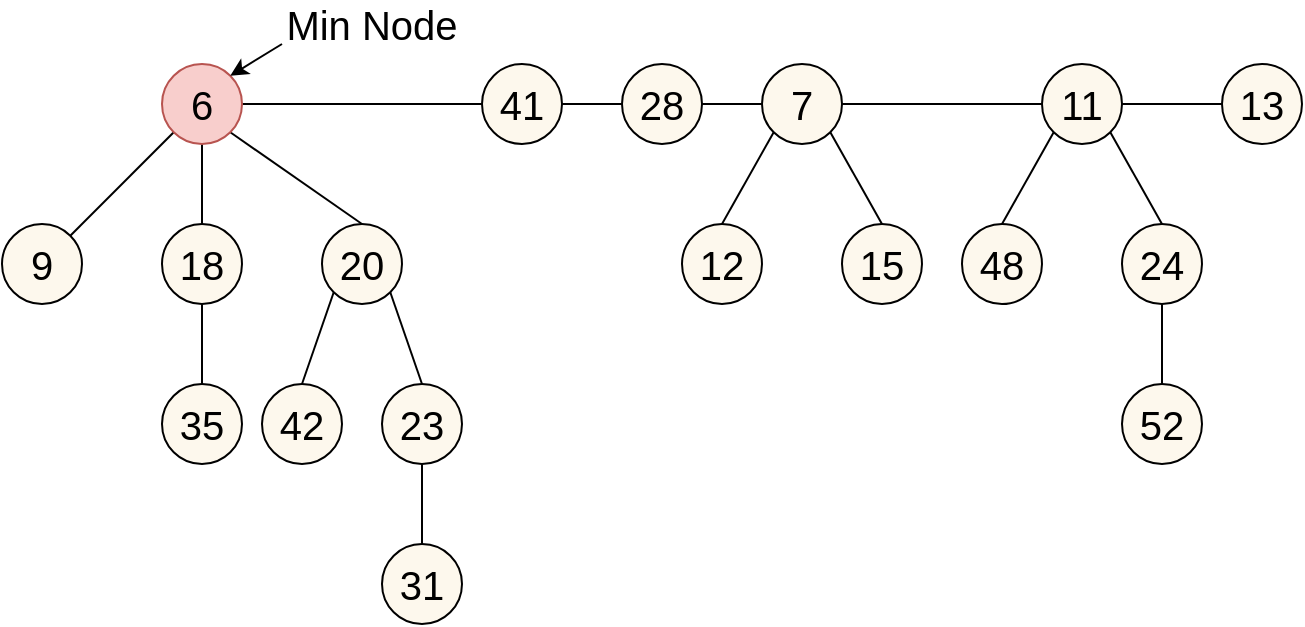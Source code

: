 <mxfile version="13.1.14" type="device"><diagram id="Bn5bFr40HY5l-_l_uHLW" name="第 1 页"><mxGraphModel dx="1038" dy="540" grid="1" gridSize="10" guides="1" tooltips="1" connect="1" arrows="1" fold="1" page="1" pageScale="1" pageWidth="827" pageHeight="1169" math="0" shadow="0"><root><mxCell id="0"/><mxCell id="1" parent="0"/><mxCell id="mephi8BlvPMv_R42au-Z-41" style="rounded=0;orthogonalLoop=1;jettySize=auto;html=1;exitX=0;exitY=1;exitDx=0;exitDy=0;entryX=1;entryY=0;entryDx=0;entryDy=0;fontSize=20;strokeColor=#000000;endArrow=none;endFill=0;" edge="1" parent="1" source="mephi8BlvPMv_R42au-Z-1" target="mephi8BlvPMv_R42au-Z-24"><mxGeometry relative="1" as="geometry"/></mxCell><mxCell id="mephi8BlvPMv_R42au-Z-45" style="edgeStyle=none;rounded=0;orthogonalLoop=1;jettySize=auto;html=1;exitX=0.5;exitY=1;exitDx=0;exitDy=0;entryX=0.5;entryY=0;entryDx=0;entryDy=0;endArrow=none;endFill=0;strokeColor=#000000;fontSize=20;" edge="1" parent="1" source="mephi8BlvPMv_R42au-Z-1" target="mephi8BlvPMv_R42au-Z-25"><mxGeometry relative="1" as="geometry"/></mxCell><mxCell id="mephi8BlvPMv_R42au-Z-46" style="edgeStyle=none;rounded=0;orthogonalLoop=1;jettySize=auto;html=1;exitX=1;exitY=1;exitDx=0;exitDy=0;entryX=0.5;entryY=0;entryDx=0;entryDy=0;endArrow=none;endFill=0;strokeColor=#000000;fontSize=20;" edge="1" parent="1" source="mephi8BlvPMv_R42au-Z-1" target="mephi8BlvPMv_R42au-Z-26"><mxGeometry relative="1" as="geometry"/></mxCell><mxCell id="mephi8BlvPMv_R42au-Z-51" style="edgeStyle=none;rounded=0;orthogonalLoop=1;jettySize=auto;html=1;exitX=1;exitY=0.5;exitDx=0;exitDy=0;entryX=0;entryY=0.5;entryDx=0;entryDy=0;endArrow=none;endFill=0;strokeColor=#000000;fontSize=20;" edge="1" parent="1" source="mephi8BlvPMv_R42au-Z-1" target="mephi8BlvPMv_R42au-Z-23"><mxGeometry relative="1" as="geometry"/></mxCell><mxCell id="mephi8BlvPMv_R42au-Z-1" value="&lt;font style=&quot;font-size: 20px&quot;&gt;6&lt;br&gt;&lt;/font&gt;" style="ellipse;whiteSpace=wrap;html=1;aspect=fixed;fillColor=#f8cecc;strokeColor=#b85450;" vertex="1" parent="1"><mxGeometry x="80" y="120" width="40" height="40" as="geometry"/></mxCell><mxCell id="mephi8BlvPMv_R42au-Z-52" style="edgeStyle=none;rounded=0;orthogonalLoop=1;jettySize=auto;html=1;exitX=1;exitY=0.5;exitDx=0;exitDy=0;entryX=0;entryY=0.5;entryDx=0;entryDy=0;endArrow=none;endFill=0;strokeColor=#000000;fontSize=20;" edge="1" parent="1" source="mephi8BlvPMv_R42au-Z-23" target="mephi8BlvPMv_R42au-Z-31"><mxGeometry relative="1" as="geometry"/></mxCell><mxCell id="mephi8BlvPMv_R42au-Z-23" value="&lt;font style=&quot;font-size: 20px&quot;&gt;41&lt;/font&gt;" style="ellipse;whiteSpace=wrap;html=1;aspect=fixed;fillColor=#FDF8ED;" vertex="1" parent="1"><mxGeometry x="240" y="120" width="40" height="40" as="geometry"/></mxCell><mxCell id="mephi8BlvPMv_R42au-Z-24" value="&lt;font style=&quot;font-size: 20px&quot;&gt;9&lt;br&gt;&lt;/font&gt;" style="ellipse;whiteSpace=wrap;html=1;aspect=fixed;fillColor=#FDF8ED;" vertex="1" parent="1"><mxGeometry y="200" width="40" height="40" as="geometry"/></mxCell><mxCell id="mephi8BlvPMv_R42au-Z-50" style="edgeStyle=none;rounded=0;orthogonalLoop=1;jettySize=auto;html=1;exitX=0.5;exitY=1;exitDx=0;exitDy=0;entryX=0.5;entryY=0;entryDx=0;entryDy=0;endArrow=none;endFill=0;strokeColor=#000000;fontSize=20;" edge="1" parent="1" source="mephi8BlvPMv_R42au-Z-25" target="mephi8BlvPMv_R42au-Z-27"><mxGeometry relative="1" as="geometry"/></mxCell><mxCell id="mephi8BlvPMv_R42au-Z-25" value="&lt;font style=&quot;font-size: 20px&quot;&gt;18&lt;br&gt;&lt;/font&gt;" style="ellipse;whiteSpace=wrap;html=1;aspect=fixed;fillColor=#FDF8ED;" vertex="1" parent="1"><mxGeometry x="80" y="200" width="40" height="40" as="geometry"/></mxCell><mxCell id="mephi8BlvPMv_R42au-Z-47" style="edgeStyle=none;rounded=0;orthogonalLoop=1;jettySize=auto;html=1;exitX=0;exitY=1;exitDx=0;exitDy=0;entryX=0.5;entryY=0;entryDx=0;entryDy=0;endArrow=none;endFill=0;strokeColor=#000000;fontSize=20;" edge="1" parent="1" source="mephi8BlvPMv_R42au-Z-26" target="mephi8BlvPMv_R42au-Z-28"><mxGeometry relative="1" as="geometry"/></mxCell><mxCell id="mephi8BlvPMv_R42au-Z-48" style="edgeStyle=none;rounded=0;orthogonalLoop=1;jettySize=auto;html=1;exitX=1;exitY=1;exitDx=0;exitDy=0;entryX=0.5;entryY=0;entryDx=0;entryDy=0;endArrow=none;endFill=0;strokeColor=#000000;fontSize=20;" edge="1" parent="1" source="mephi8BlvPMv_R42au-Z-26" target="mephi8BlvPMv_R42au-Z-29"><mxGeometry relative="1" as="geometry"/></mxCell><mxCell id="mephi8BlvPMv_R42au-Z-26" value="&lt;font style=&quot;font-size: 20px&quot;&gt;20&lt;br&gt;&lt;/font&gt;" style="ellipse;whiteSpace=wrap;html=1;aspect=fixed;fillColor=#FDF8ED;" vertex="1" parent="1"><mxGeometry x="160" y="200" width="40" height="40" as="geometry"/></mxCell><mxCell id="mephi8BlvPMv_R42au-Z-27" value="&lt;font style=&quot;font-size: 20px&quot;&gt;35&lt;br&gt;&lt;/font&gt;" style="ellipse;whiteSpace=wrap;html=1;aspect=fixed;fillColor=#FDF8ED;" vertex="1" parent="1"><mxGeometry x="80" y="280" width="40" height="40" as="geometry"/></mxCell><mxCell id="mephi8BlvPMv_R42au-Z-28" value="&lt;font style=&quot;font-size: 20px&quot;&gt;42&lt;br&gt;&lt;/font&gt;" style="ellipse;whiteSpace=wrap;html=1;aspect=fixed;fillColor=#FDF8ED;" vertex="1" parent="1"><mxGeometry x="130" y="280" width="40" height="40" as="geometry"/></mxCell><mxCell id="mephi8BlvPMv_R42au-Z-49" style="edgeStyle=none;rounded=0;orthogonalLoop=1;jettySize=auto;html=1;exitX=0.5;exitY=1;exitDx=0;exitDy=0;entryX=0.5;entryY=0;entryDx=0;entryDy=0;endArrow=none;endFill=0;strokeColor=#000000;fontSize=20;" edge="1" parent="1" source="mephi8BlvPMv_R42au-Z-29" target="mephi8BlvPMv_R42au-Z-30"><mxGeometry relative="1" as="geometry"/></mxCell><mxCell id="mephi8BlvPMv_R42au-Z-29" value="&lt;font style=&quot;font-size: 20px&quot;&gt;23&lt;br&gt;&lt;/font&gt;" style="ellipse;whiteSpace=wrap;html=1;aspect=fixed;fillColor=#FDF8ED;" vertex="1" parent="1"><mxGeometry x="190" y="280" width="40" height="40" as="geometry"/></mxCell><mxCell id="mephi8BlvPMv_R42au-Z-30" value="&lt;font style=&quot;font-size: 20px&quot;&gt;31&lt;br&gt;&lt;/font&gt;" style="ellipse;whiteSpace=wrap;html=1;aspect=fixed;fillColor=#FDF8ED;" vertex="1" parent="1"><mxGeometry x="190" y="360" width="40" height="40" as="geometry"/></mxCell><mxCell id="mephi8BlvPMv_R42au-Z-53" style="edgeStyle=none;rounded=0;orthogonalLoop=1;jettySize=auto;html=1;exitX=1;exitY=0.5;exitDx=0;exitDy=0;entryX=0;entryY=0.5;entryDx=0;entryDy=0;endArrow=none;endFill=0;strokeColor=#000000;fontSize=20;" edge="1" parent="1" source="mephi8BlvPMv_R42au-Z-31" target="mephi8BlvPMv_R42au-Z-32"><mxGeometry relative="1" as="geometry"/></mxCell><mxCell id="mephi8BlvPMv_R42au-Z-31" value="&lt;font style=&quot;font-size: 20px&quot;&gt;28&lt;br&gt;&lt;/font&gt;" style="ellipse;whiteSpace=wrap;html=1;aspect=fixed;fillColor=#FDF8ED;" vertex="1" parent="1"><mxGeometry x="310" y="120" width="40" height="40" as="geometry"/></mxCell><mxCell id="mephi8BlvPMv_R42au-Z-54" style="edgeStyle=none;rounded=0;orthogonalLoop=1;jettySize=auto;html=1;exitX=1;exitY=0.5;exitDx=0;exitDy=0;entryX=0;entryY=0.5;entryDx=0;entryDy=0;endArrow=none;endFill=0;strokeColor=#000000;fontSize=20;" edge="1" parent="1" source="mephi8BlvPMv_R42au-Z-32" target="mephi8BlvPMv_R42au-Z-35"><mxGeometry relative="1" as="geometry"/></mxCell><mxCell id="mephi8BlvPMv_R42au-Z-57" style="edgeStyle=none;rounded=0;orthogonalLoop=1;jettySize=auto;html=1;exitX=0;exitY=1;exitDx=0;exitDy=0;entryX=0.5;entryY=0;entryDx=0;entryDy=0;endArrow=none;endFill=0;strokeColor=#000000;fontSize=20;" edge="1" parent="1" source="mephi8BlvPMv_R42au-Z-32" target="mephi8BlvPMv_R42au-Z-33"><mxGeometry relative="1" as="geometry"/></mxCell><mxCell id="mephi8BlvPMv_R42au-Z-58" style="edgeStyle=none;rounded=0;orthogonalLoop=1;jettySize=auto;html=1;exitX=1;exitY=1;exitDx=0;exitDy=0;entryX=0.5;entryY=0;entryDx=0;entryDy=0;endArrow=none;endFill=0;strokeColor=#000000;fontSize=20;" edge="1" parent="1" source="mephi8BlvPMv_R42au-Z-32" target="mephi8BlvPMv_R42au-Z-34"><mxGeometry relative="1" as="geometry"/></mxCell><mxCell id="mephi8BlvPMv_R42au-Z-32" value="&lt;font style=&quot;font-size: 20px&quot;&gt;7&lt;br&gt;&lt;/font&gt;" style="ellipse;whiteSpace=wrap;html=1;aspect=fixed;fillColor=#FDF8ED;" vertex="1" parent="1"><mxGeometry x="380" y="120" width="40" height="40" as="geometry"/></mxCell><mxCell id="mephi8BlvPMv_R42au-Z-33" value="&lt;font style=&quot;font-size: 20px&quot;&gt;12&lt;br&gt;&lt;/font&gt;" style="ellipse;whiteSpace=wrap;html=1;aspect=fixed;fillColor=#FDF8ED;" vertex="1" parent="1"><mxGeometry x="340" y="200" width="40" height="40" as="geometry"/></mxCell><mxCell id="mephi8BlvPMv_R42au-Z-34" value="&lt;font style=&quot;font-size: 20px&quot;&gt;15&lt;br&gt;&lt;/font&gt;" style="ellipse;whiteSpace=wrap;html=1;aspect=fixed;fillColor=#FDF8ED;" vertex="1" parent="1"><mxGeometry x="420" y="200" width="40" height="40" as="geometry"/></mxCell><mxCell id="mephi8BlvPMv_R42au-Z-55" style="edgeStyle=none;rounded=0;orthogonalLoop=1;jettySize=auto;html=1;exitX=1;exitY=0.5;exitDx=0;exitDy=0;entryX=0;entryY=0.5;entryDx=0;entryDy=0;endArrow=none;endFill=0;strokeColor=#000000;fontSize=20;" edge="1" parent="1" source="mephi8BlvPMv_R42au-Z-35" target="mephi8BlvPMv_R42au-Z-39"><mxGeometry relative="1" as="geometry"/></mxCell><mxCell id="mephi8BlvPMv_R42au-Z-59" style="edgeStyle=none;rounded=0;orthogonalLoop=1;jettySize=auto;html=1;exitX=0;exitY=1;exitDx=0;exitDy=0;entryX=0.5;entryY=0;entryDx=0;entryDy=0;endArrow=none;endFill=0;strokeColor=#000000;fontSize=20;" edge="1" parent="1" source="mephi8BlvPMv_R42au-Z-35" target="mephi8BlvPMv_R42au-Z-36"><mxGeometry relative="1" as="geometry"/></mxCell><mxCell id="mephi8BlvPMv_R42au-Z-60" style="edgeStyle=none;rounded=0;orthogonalLoop=1;jettySize=auto;html=1;exitX=1;exitY=1;exitDx=0;exitDy=0;entryX=0.5;entryY=0;entryDx=0;entryDy=0;endArrow=none;endFill=0;strokeColor=#000000;fontSize=20;" edge="1" parent="1" source="mephi8BlvPMv_R42au-Z-35" target="mephi8BlvPMv_R42au-Z-37"><mxGeometry relative="1" as="geometry"/></mxCell><mxCell id="mephi8BlvPMv_R42au-Z-35" value="&lt;font style=&quot;font-size: 20px&quot;&gt;11&lt;br&gt;&lt;/font&gt;" style="ellipse;whiteSpace=wrap;html=1;aspect=fixed;fillColor=#FDF8ED;" vertex="1" parent="1"><mxGeometry x="520" y="120" width="40" height="40" as="geometry"/></mxCell><mxCell id="mephi8BlvPMv_R42au-Z-36" value="&lt;font style=&quot;font-size: 20px&quot;&gt;48&lt;br&gt;&lt;/font&gt;" style="ellipse;whiteSpace=wrap;html=1;aspect=fixed;fillColor=#FDF8ED;" vertex="1" parent="1"><mxGeometry x="480" y="200" width="40" height="40" as="geometry"/></mxCell><mxCell id="mephi8BlvPMv_R42au-Z-61" style="edgeStyle=none;rounded=0;orthogonalLoop=1;jettySize=auto;html=1;exitX=0.5;exitY=1;exitDx=0;exitDy=0;entryX=0.5;entryY=0;entryDx=0;entryDy=0;endArrow=none;endFill=0;strokeColor=#000000;fontSize=20;" edge="1" parent="1" source="mephi8BlvPMv_R42au-Z-37" target="mephi8BlvPMv_R42au-Z-38"><mxGeometry relative="1" as="geometry"/></mxCell><mxCell id="mephi8BlvPMv_R42au-Z-37" value="&lt;font style=&quot;font-size: 20px&quot;&gt;24&lt;br&gt;&lt;/font&gt;" style="ellipse;whiteSpace=wrap;html=1;aspect=fixed;fillColor=#FDF8ED;" vertex="1" parent="1"><mxGeometry x="560" y="200" width="40" height="40" as="geometry"/></mxCell><mxCell id="mephi8BlvPMv_R42au-Z-38" value="&lt;font style=&quot;font-size: 20px&quot;&gt;52&lt;br&gt;&lt;/font&gt;" style="ellipse;whiteSpace=wrap;html=1;aspect=fixed;fillColor=#FDF8ED;" vertex="1" parent="1"><mxGeometry x="560" y="280" width="40" height="40" as="geometry"/></mxCell><mxCell id="mephi8BlvPMv_R42au-Z-39" value="&lt;font style=&quot;font-size: 20px&quot;&gt;13&lt;br&gt;&lt;/font&gt;" style="ellipse;whiteSpace=wrap;html=1;aspect=fixed;fillColor=#FDF8ED;" vertex="1" parent="1"><mxGeometry x="610" y="120" width="40" height="40" as="geometry"/></mxCell><mxCell id="mephi8BlvPMv_R42au-Z-65" style="edgeStyle=none;rounded=0;orthogonalLoop=1;jettySize=auto;html=1;exitX=0;exitY=1;exitDx=0;exitDy=0;entryX=1;entryY=0;entryDx=0;entryDy=0;endArrow=classic;endFill=1;strokeColor=#000000;fontSize=20;" edge="1" parent="1" source="mephi8BlvPMv_R42au-Z-62" target="mephi8BlvPMv_R42au-Z-1"><mxGeometry relative="1" as="geometry"/></mxCell><mxCell id="mephi8BlvPMv_R42au-Z-62" value="Min Node" style="text;html=1;strokeColor=none;fillColor=none;align=center;verticalAlign=middle;whiteSpace=wrap;rounded=0;fontSize=20;" vertex="1" parent="1"><mxGeometry x="140" y="90" width="90" height="20" as="geometry"/></mxCell></root></mxGraphModel></diagram></mxfile>